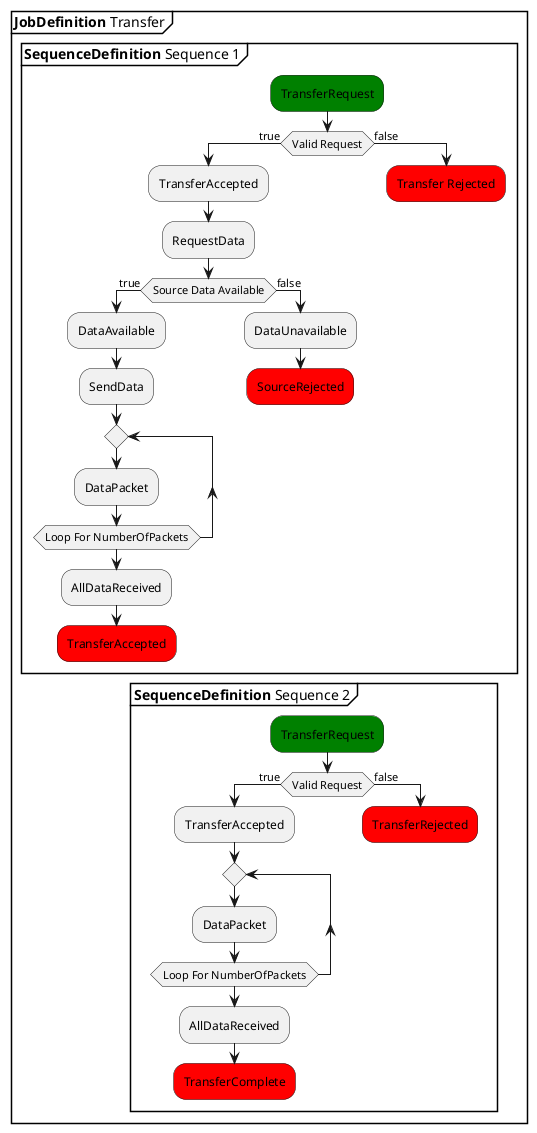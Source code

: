 @startuml
partition "**JobDefinition** Transfer" {
group **SequenceDefinition** Sequence 1
#green:TransferRequest;
if (Valid Request) then (true)
  :TransferAccepted;
  :RequestData;
  if (Source Data Available) then (true)
    :DataAvailable;
    :SendData;
    repeat
      :DataPacket;
    repeat while (Loop For NumberOfPackets)
    :AllDataReceived;
    #red:TransferAccepted;
    detach    
  else (false)
    :DataUnavailable;
    #red:SourceRejected;
    detach
   endif     
else (false)
  #red:Transfer Rejected;
  detach
endif
end group
group **SequenceDefinition** Sequence 2
    #green:TransferRequest;
    if (Valid Request) then (true)
      :TransferAccepted;
      repeat
        :DataPacket;
      repeat while (Loop For NumberOfPackets)
      :AllDataReceived;
      #red:TransferComplete;
      detach
    else (false)
      #red:TransferRejected;
      detach
    endif 
end group     
}
@enduml